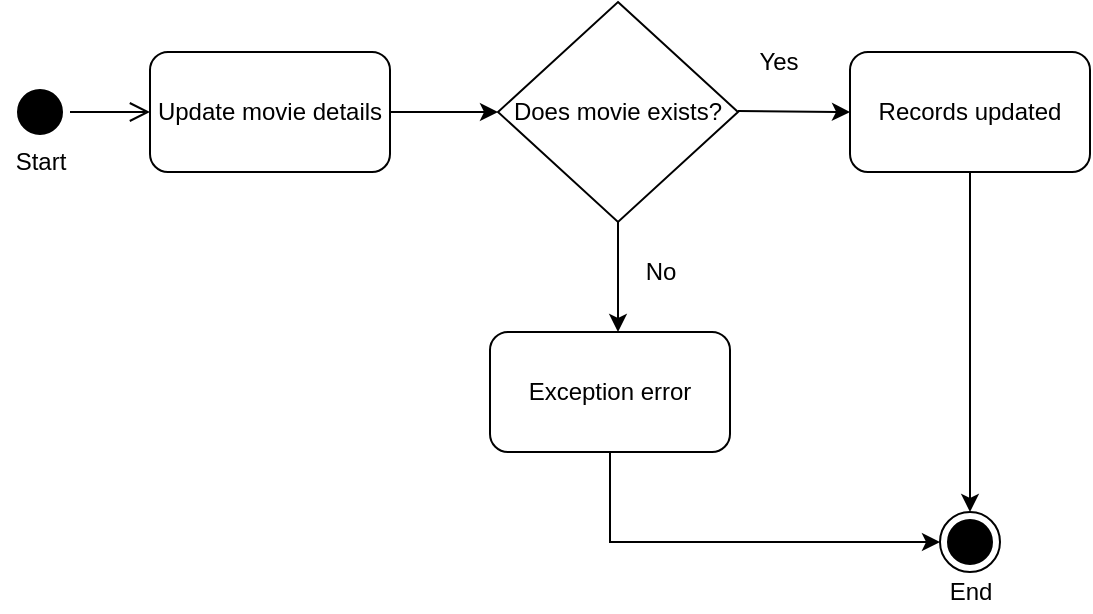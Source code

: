<mxfile version="14.6.9" type="device"><diagram id="rYEbUChy8-ALYsJHbQdA" name="Page-1"><mxGraphModel dx="1298" dy="702" grid="1" gridSize="10" guides="1" tooltips="1" connect="1" arrows="1" fold="1" page="1" pageScale="1" pageWidth="827" pageHeight="1169" math="0" shadow="0"><root><mxCell id="0"/><mxCell id="1" parent="0"/><mxCell id="LkBsSH9LK5w5HWpoplYx-1" value="S" style="ellipse;html=1;shape=startState;fillColor=#000000;" vertex="1" parent="1"><mxGeometry x="30" y="225" width="30" height="30" as="geometry"/></mxCell><mxCell id="LkBsSH9LK5w5HWpoplYx-2" value="Start" style="text;html=1;align=center;verticalAlign=middle;resizable=0;points=[];autosize=1;strokeColor=none;" vertex="1" parent="1"><mxGeometry x="25" y="255" width="40" height="20" as="geometry"/></mxCell><mxCell id="LkBsSH9LK5w5HWpoplYx-3" value="" style="edgeStyle=orthogonalEdgeStyle;html=1;verticalAlign=bottom;endArrow=open;endSize=8;exitX=1;exitY=0.5;exitDx=0;exitDy=0;" edge="1" parent="1"><mxGeometry relative="1" as="geometry"><mxPoint x="100" y="240" as="targetPoint"/><mxPoint x="60" y="240" as="sourcePoint"/></mxGeometry></mxCell><mxCell id="LkBsSH9LK5w5HWpoplYx-10" value="" style="edgeStyle=orthogonalEdgeStyle;rounded=0;orthogonalLoop=1;jettySize=auto;html=1;" edge="1" parent="1" source="LkBsSH9LK5w5HWpoplYx-4" target="LkBsSH9LK5w5HWpoplYx-9"><mxGeometry relative="1" as="geometry"/></mxCell><mxCell id="LkBsSH9LK5w5HWpoplYx-4" value="Update movie details" style="rounded=1;whiteSpace=wrap;html=1;strokeColor=#000000;" vertex="1" parent="1"><mxGeometry x="100" y="210" width="120" height="60" as="geometry"/></mxCell><mxCell id="LkBsSH9LK5w5HWpoplYx-5" value="" style="endArrow=classic;html=1;strokeColor=#000000;entryX=0;entryY=0.5;entryDx=0;entryDy=0;" edge="1" parent="1" target="LkBsSH9LK5w5HWpoplYx-12"><mxGeometry width="50" height="50" relative="1" as="geometry"><mxPoint x="394" y="239.5" as="sourcePoint"/><mxPoint x="445" y="239.5" as="targetPoint"/></mxGeometry></mxCell><mxCell id="LkBsSH9LK5w5HWpoplYx-6" value="Yes" style="text;html=1;align=center;verticalAlign=middle;resizable=0;points=[];autosize=1;strokeColor=none;" vertex="1" parent="1"><mxGeometry x="394" y="205" width="40" height="20" as="geometry"/></mxCell><mxCell id="LkBsSH9LK5w5HWpoplYx-7" value="" style="edgeStyle=orthogonalEdgeStyle;rounded=0;orthogonalLoop=1;jettySize=auto;html=1;exitX=0.5;exitY=1;exitDx=0;exitDy=0;" edge="1" parent="1"><mxGeometry relative="1" as="geometry"><mxPoint x="334" y="295" as="sourcePoint"/><mxPoint x="334" y="350" as="targetPoint"/></mxGeometry></mxCell><mxCell id="LkBsSH9LK5w5HWpoplYx-8" value="No" style="text;html=1;align=center;verticalAlign=middle;resizable=0;points=[];autosize=1;strokeColor=none;" vertex="1" parent="1"><mxGeometry x="340" y="310" width="30" height="20" as="geometry"/></mxCell><mxCell id="LkBsSH9LK5w5HWpoplYx-9" value="Does movie exists?&lt;span style=&quot;color: rgba(0 , 0 , 0 , 0) ; font-family: monospace ; font-size: 0px&quot;&gt;%3CmxGraphModel%3E%3Croot%3E%3CmxCell%20id%3D%220%22%2F%3E%3CmxCell%20id%3D%221%22%20parent%3D%220%22%2F%3E%3CmxCell%20id%3D%222%22%20value%3D%22%22%20style%3D%22endArrow%3Dclassic%3Bhtml%3D1%3BstrokeColor%3D%23000000%3BexitX%3D0.5%3BexitY%3D1%3BexitDx%3D0%3BexitDy%3D0%3BentryX%3D0.5%3BentryY%3D0%3BentryDx%3D0%3BentryDy%3D0%3B%22%20edge%3D%221%22%20parent%3D%221%22%3E%3CmxGeometry%20width%3D%2250%22%20height%3D%2250%22%20relative%3D%221%22%20as%3D%22geometry%22%3E%3CmxPoint%20x%3D%22295%22%20y%3D%22190%22%20as%3D%22sourcePoint%22%2F%3E%3CmxPoint%20x%3D%22295%22%20y%3D%22230%22%20as%3D%22targetPoint%22%2F%3E%3C%2FmxGeometry%3E%3C%2FmxCell%3E%3C%2Froot%3E%3C%2FmxGraphModel%3E&lt;/span&gt;" style="rhombus;whiteSpace=wrap;html=1;strokeColor=#000000;" vertex="1" parent="1"><mxGeometry x="274" y="185" width="120" height="110" as="geometry"/></mxCell><mxCell id="LkBsSH9LK5w5HWpoplYx-12" value="Records updated" style="rounded=1;whiteSpace=wrap;html=1;" vertex="1" parent="1"><mxGeometry x="450" y="210" width="120" height="60" as="geometry"/></mxCell><mxCell id="LkBsSH9LK5w5HWpoplYx-14" value="Exception error" style="rounded=1;whiteSpace=wrap;html=1;" vertex="1" parent="1"><mxGeometry x="270" y="350" width="120" height="60" as="geometry"/></mxCell><mxCell id="LkBsSH9LK5w5HWpoplYx-15" value="" style="ellipse;html=1;shape=endState;fillColor=#000000;" vertex="1" parent="1"><mxGeometry x="495" y="440" width="30" height="30" as="geometry"/></mxCell><mxCell id="LkBsSH9LK5w5HWpoplYx-16" value="" style="edgeStyle=orthogonalEdgeStyle;rounded=0;orthogonalLoop=1;jettySize=auto;html=1;exitX=0.5;exitY=1;exitDx=0;exitDy=0;entryX=0.5;entryY=0;entryDx=0;entryDy=0;" edge="1" parent="1" source="LkBsSH9LK5w5HWpoplYx-12" target="LkBsSH9LK5w5HWpoplYx-15"><mxGeometry relative="1" as="geometry"><mxPoint x="230" y="250" as="sourcePoint"/><mxPoint x="520" y="440" as="targetPoint"/></mxGeometry></mxCell><mxCell id="LkBsSH9LK5w5HWpoplYx-18" value="End" style="text;html=1;align=center;verticalAlign=middle;resizable=0;points=[];autosize=1;strokeColor=none;" vertex="1" parent="1"><mxGeometry x="490" y="470" width="40" height="20" as="geometry"/></mxCell><mxCell id="LkBsSH9LK5w5HWpoplYx-19" value="" style="edgeStyle=orthogonalEdgeStyle;rounded=0;orthogonalLoop=1;jettySize=auto;html=1;exitX=0.5;exitY=1;exitDx=0;exitDy=0;entryX=0;entryY=0.5;entryDx=0;entryDy=0;" edge="1" parent="1" source="LkBsSH9LK5w5HWpoplYx-14" target="LkBsSH9LK5w5HWpoplYx-15"><mxGeometry relative="1" as="geometry"><mxPoint x="230" y="250" as="sourcePoint"/><mxPoint x="284" y="250" as="targetPoint"/></mxGeometry></mxCell></root></mxGraphModel></diagram></mxfile>